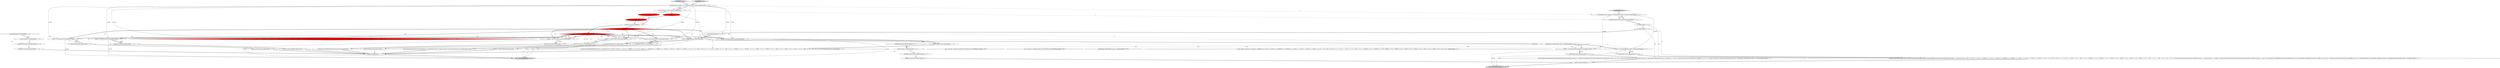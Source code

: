 digraph {
30 [style = filled, label = "_localctx = new ContinueContext(_localctx)@@@34@@@['1', '1', '0']", fillcolor = white, shape = ellipse image = "AAA0AAABBB1BBB"];
25 [style = filled, label = "{setState(169)match(DO)setState(170)block()setState(171)match(WHILE)setState(172)match(LP)setState(173)expression(0)setState(174)match(RP)}@@@12@@@['1', '1', '0']", fillcolor = white, shape = ellipse image = "AAA0AAABBB1BBB"];
20 [style = filled, label = "RecognitionException re@@@81@@@['1', '1', '0']", fillcolor = white, shape = diamond image = "AAA0AAABBB1BBB"];
4 [style = filled, label = "_localctx = new BreakContext(_localctx)@@@41@@@['1', '1', '0']", fillcolor = white, shape = ellipse image = "AAA0AAABBB1BBB"];
55 [style = filled, label = "_localctx.exception = re@@@128@@@['0', '0', '1']", fillcolor = white, shape = ellipse image = "AAA0AAABBB3BBB"];
60 [style = filled, label = "{setState(368)match(NEW)setState(369)match(TYPE)setState(374)_errHandler.sync(this)_alt = 1setState(385)_errHandler.sync(this)switch (getInterpreter().adaptivePredict(_input,32,_ctx)) {case 1:{setState(378)postdot()setState(382)_errHandler.sync(this)_alt = getInterpreter().adaptivePredict(_input,31,_ctx)while (_alt != 2 && _alt != org.antlr.v4.runtime.atn.ATN.INVALID_ALT_NUMBER) {if (_alt == 1) {{{setState(379)postfix()}}}setState(384)_errHandler.sync(this)_alt = getInterpreter().adaptivePredict(_input,31,_ctx)}}break}@@@13@@@['0', '0', '1']", fillcolor = white, shape = ellipse image = "AAA0AAABBB3BBB"];
59 [style = filled, label = "getInterpreter().adaptivePredict(_input,36,_ctx)@@@10@@@['0', '0', '1']", fillcolor = white, shape = diamond image = "AAA0AAABBB3BBB"];
39 [style = filled, label = "getInterpreter().adaptivePredict(_input,32,_ctx)@@@43@@@['0', '0', '1']", fillcolor = white, shape = diamond image = "AAA0AAABBB3BBB"];
41 [style = filled, label = "int _la@@@5@@@['0', '0', '1']", fillcolor = white, shape = ellipse image = "AAA0AAABBB3BBB"];
51 [style = filled, label = "_localctx = new NewinitializedarrayContext(_localctx)@@@68@@@['0', '0', '1']", fillcolor = white, shape = ellipse image = "AAA0AAABBB3BBB"];
52 [style = filled, label = "enterOuterAlt(_localctx,2)@@@69@@@['0', '0', '1']", fillcolor = white, shape = ellipse image = "AAA0AAABBB3BBB"];
38 [style = filled, label = "return _localctx@@@135@@@['0', '0', '1']", fillcolor = lightgray, shape = ellipse image = "AAA0AAABBB3BBB"];
0 [style = filled, label = "_localctx = new ReturnContext(_localctx)@@@48@@@['1', '1', '0']", fillcolor = white, shape = ellipse image = "AAA0AAABBB1BBB"];
23 [style = filled, label = "enterOuterAlt(_localctx,1)@@@11@@@['1', '1', '0']", fillcolor = white, shape = ellipse image = "AAA0AAABBB1BBB"];
42 [style = filled, label = "setState(409)@@@8@@@['0', '0', '1']", fillcolor = white, shape = ellipse image = "AAA0AAABBB3BBB"];
13 [style = filled, label = "enterOuterAlt(_localctx,5)@@@49@@@['1', '1', '0']", fillcolor = white, shape = ellipse image = "AAA0AAABBB1BBB"];
9 [style = filled, label = "_localctx.exception = re@@@82@@@['1', '1', '0']", fillcolor = white, shape = ellipse image = "AAA0AAABBB1BBB"];
46 [style = filled, label = "{setState(387)match(NEW)setState(388)match(TYPE)setState(389)match(LBRACE)setState(390)match(RBRACE)setState(391)match(LBRACK)setState(400)_la = _input.LA(1)if ((((_la) & ~0x3f) == 0 && ((1L << _la) & ((1L << LBRACE) | (1L << LP) | (1L << NEW) | (1L << BOOLNOT) | (1L << BWNOT) | (1L << ADD) | (1L << SUB) | (1L << INCR) | (1L << DECR))) != 0) || ((((_la - 72)) & ~0x3f) == 0 && ((1L << (_la - 72)) & ((1L << (OCTAL - 72)) | (1L << (HEX - 72)) | (1L << (INTEGER - 72)) | (1L << (DECIMAL - 72)) | (1L << (STRING - 72)) | (1L << (REGEX - 72)) | (1L << (TRUE - 72)) | (1L << (FALSE - 72)) | (1L << (NULL - 72)) | (1L << (TYPE - 72)) | (1L << (ID - 72)))) != 0)) {{setState(392)expression(0)setState(397)_errHandler.sync(this)_la = _input.LA(1)while (_la == COMMA) {{{setState(393)match(COMMA)setState(394)expression(0)}}setState(399)_errHandler.sync(this)_la = _input.LA(1)}}}setState(402)match(RBRACK)setState(406)_errHandler.sync(this)_alt = getInterpreter().adaptivePredict(_input,35,_ctx)while (_alt != 2 && _alt != org.antlr.v4.runtime.atn.ATN.INVALID_ALT_NUMBER) {if (_alt == 1) {{{setState(403)postfix()}}}setState(408)_errHandler.sync(this)_alt = getInterpreter().adaptivePredict(_input,35,_ctx)}}@@@70@@@['0', '0', '1']", fillcolor = white, shape = ellipse image = "AAA0AAABBB3BBB"];
2 [style = filled, label = "_errHandler.sync(this)@@@8@@@['1', '1', '0']", fillcolor = white, shape = ellipse image = "AAA0AAABBB1BBB"];
36 [style = filled, label = "int _la@@@5@@@['0', '1', '0']", fillcolor = red, shape = ellipse image = "AAA1AAABBB2BBB"];
48 [style = filled, label = "RecognitionException re@@@127@@@['0', '0', '1']", fillcolor = white, shape = diamond image = "AAA0AAABBB3BBB"];
50 [style = filled, label = "_localctx = new NewstandardarrayContext(_localctx)@@@11@@@['0', '0', '1']", fillcolor = white, shape = ellipse image = "AAA0AAABBB3BBB"];
40 [style = filled, label = "(((_la) & ~0x3f) == 0 && ((1L << _la) & ((1L << LBRACE) | (1L << LP) | (1L << NEW) | (1L << BOOLNOT) | (1L << BWNOT) | (1L << ADD) | (1L << SUB) | (1L << INCR) | (1L << DECR))) != 0) || ((((_la - 72)) & ~0x3f) == 0 && ((1L << (_la - 72)) & ((1L << (OCTAL - 72)) | (1L << (HEX - 72)) | (1L << (INTEGER - 72)) | (1L << (DECIMAL - 72)) | (1L << (STRING - 72)) | (1L << (REGEX - 72)) | (1L << (TRUE - 72)) | (1L << (FALSE - 72)) | (1L << (NULL - 72)) | (1L << (TYPE - 72)) | (1L << (ID - 72)))) != 0)@@@83@@@['0', '0', '1']", fillcolor = white, shape = diamond image = "AAA0AAABBB3BBB"];
5 [style = filled, label = "DstatementContext _localctx = new DstatementContext(_ctx,getState())@@@3@@@['1', '1', '0']", fillcolor = white, shape = ellipse image = "AAA0AAABBB1BBB"];
57 [style = filled, label = "ArrayinitializerContext _localctx = new ArrayinitializerContext(_ctx,getState())@@@3@@@['0', '0', '1']", fillcolor = white, shape = ellipse image = "AAA0AAABBB3BBB"];
11 [style = filled, label = "_errHandler.sync(this)@@@9@@@['1', '1', '1']", fillcolor = white, shape = ellipse image = "AAA0AAABBB1BBB"];
33 [style = filled, label = "setState(186)@@@7@@@['0', '1', '0']", fillcolor = red, shape = ellipse image = "AAA1AAABBB2BBB"];
28 [style = filled, label = "{setState(179)match(RETURN)setState(181)_la = _input.LA(1)if ((((_la) & ~0x3f) == 0 && ((1L << _la) & ((1L << LBRACE) | (1L << LP) | (1L << NEW) | (1L << BOOLNOT) | (1L << BWNOT) | (1L << ADD) | (1L << SUB) | (1L << INCR) | (1L << DECR))) != 0) || ((((_la - 72)) & ~0x3f) == 0 && ((1L << (_la - 72)) & ((1L << (OCTAL - 72)) | (1L << (HEX - 72)) | (1L << (INTEGER - 72)) | (1L << (DECIMAL - 72)) | (1L << (STRING - 72)) | (1L << (REGEX - 72)) | (1L << (TRUE - 72)) | (1L << (FALSE - 72)) | (1L << (NULL - 72)) | (1L << (TYPE - 72)) | (1L << (ID - 72)))) != 0)) {{setState(180)expression(0)}}}@@@50@@@['1', '1', '0']", fillcolor = white, shape = ellipse image = "AAA0AAABBB1BBB"];
53 [style = filled, label = "arrayinitializer['0', '0', '1']", fillcolor = lightgray, shape = diamond image = "AAA0AAABBB3BBB"];
54 [style = filled, label = "enterRule(_localctx,48,RULE_arrayinitializer)@@@4@@@['0', '0', '1']", fillcolor = white, shape = ellipse image = "AAA0AAABBB3BBB"];
15 [style = filled, label = "_localctx = new ThrowContext(_localctx)@@@63@@@['1', '1', '0']", fillcolor = white, shape = ellipse image = "AAA0AAABBB1BBB"];
31 [style = filled, label = "enterOuterAlt(_localctx,2)@@@28@@@['1', '1', '0']", fillcolor = white, shape = ellipse image = "AAA0AAABBB1BBB"];
27 [style = filled, label = "{setState(185)expression(0)}@@@74@@@['1', '1', '0']", fillcolor = white, shape = ellipse image = "AAA0AAABBB1BBB"];
37 [style = filled, label = "getInterpreter().adaptivePredict(_input,14,_ctx)@@@9@@@['0', '1', '0']", fillcolor = red, shape = diamond image = "AAA1AAABBB2BBB"];
3 [style = filled, label = "enterOuterAlt(_localctx,6)@@@64@@@['1', '1', '0']", fillcolor = white, shape = ellipse image = "AAA0AAABBB1BBB"];
34 [style = filled, label = "(((_la) & ~0x3f) == 0 && ((1L << _la) & ((1L << LBRACE) | (1L << LP) | (1L << NEW) | (1L << BOOLNOT) | (1L << BWNOT) | (1L << ADD) | (1L << SUB) | (1L << INCR) | (1L << DECR))) != 0) || ((((_la - 72)) & ~0x3f) == 0 && ((1L << (_la - 72)) & ((1L << (OCTAL - 72)) | (1L << (HEX - 72)) | (1L << (INTEGER - 72)) | (1L << (DECIMAL - 72)) | (1L << (STRING - 72)) | (1L << (REGEX - 72)) | (1L << (TRUE - 72)) | (1L << (FALSE - 72)) | (1L << (NULL - 72)) | (1L << (TYPE - 72)) | (1L << (ID - 72)))) != 0)@@@55@@@['0', '1', '0']", fillcolor = red, shape = diamond image = "AAA1AAABBB2BBB"];
29 [style = filled, label = "enterOuterAlt(_localctx,7)@@@73@@@['1', '1', '0']", fillcolor = white, shape = ellipse image = "AAA0AAABBB1BBB"];
7 [style = filled, label = "dstatement['1', '0', '0']", fillcolor = lightgray, shape = diamond image = "AAA0AAABBB1BBB"];
32 [style = filled, label = "{setState(183)match(THROW)setState(184)expression(0)}@@@65@@@['1', '1', '0']", fillcolor = white, shape = ellipse image = "AAA0AAABBB1BBB"];
44 [style = filled, label = "{exitRule()}@@@132@@@['0', '0', '1']", fillcolor = white, shape = ellipse image = "AAA0AAABBB3BBB"];
1 [style = filled, label = "_errHandler.reportError(this,re)@@@83@@@['1', '1', '0']", fillcolor = white, shape = ellipse image = "AAA0AAABBB1BBB"];
49 [style = filled, label = "enterOuterAlt(_localctx,1)@@@12@@@['0', '0', '1']", fillcolor = white, shape = ellipse image = "AAA0AAABBB3BBB"];
21 [style = filled, label = "{setState(177)match(CONTINUE)}@@@36@@@['1', '1', '0']", fillcolor = white, shape = ellipse image = "AAA0AAABBB1BBB"];
10 [style = filled, label = "enterRule(_localctx,10,RULE_dstatement)@@@4@@@['1', '1', '0']", fillcolor = white, shape = ellipse image = "AAA0AAABBB1BBB"];
58 [style = filled, label = "_alt != 2 && _alt != org.antlr.v4.runtime.atn.ATN.INVALID_ALT_NUMBER@@@110@@@['0', '0', '1']", fillcolor = white, shape = diamond image = "AAA0AAABBB3BBB"];
19 [style = filled, label = "enterOuterAlt(_localctx,4)@@@42@@@['1', '1', '0']", fillcolor = white, shape = ellipse image = "AAA0AAABBB1BBB"];
45 [style = filled, label = "int _alt@@@7@@@['0', '0', '1']", fillcolor = white, shape = ellipse image = "AAA0AAABBB3BBB"];
6 [style = filled, label = "enterOuterAlt(_localctx,3)@@@35@@@['1', '1', '0']", fillcolor = white, shape = ellipse image = "AAA0AAABBB1BBB"];
12 [style = filled, label = "setState(184)@@@6@@@['1', '0', '0']", fillcolor = red, shape = ellipse image = "AAA1AAABBB1BBB"];
16 [style = filled, label = "return _localctx@@@89@@@['1', '1', '0']", fillcolor = lightgray, shape = ellipse image = "AAA0AAABBB1BBB"];
43 [style = filled, label = "_errHandler.reportError(this,re)@@@129@@@['0', '0', '1']", fillcolor = white, shape = ellipse image = "AAA0AAABBB3BBB"];
47 [style = filled, label = "_alt != 2 && _alt != org.antlr.v4.runtime.atn.ATN.INVALID_ALT_NUMBER@@@40@@@['0', '0', '1']", fillcolor = white, shape = diamond image = "AAA0AAABBB3BBB"];
26 [style = filled, label = "{exitRule()}@@@86@@@['1', '1', '0']", fillcolor = white, shape = ellipse image = "AAA0AAABBB1BBB"];
35 [style = filled, label = "dstatement['0', '1', '0']", fillcolor = lightgray, shape = diamond image = "AAA0AAABBB2BBB"];
24 [style = filled, label = "{setState(178)match(BREAK)}@@@43@@@['1', '1', '0']", fillcolor = white, shape = ellipse image = "AAA0AAABBB1BBB"];
18 [style = filled, label = "{setState(176)declaration()}@@@29@@@['1', '1', '0']", fillcolor = white, shape = ellipse image = "AAA0AAABBB1BBB"];
22 [style = filled, label = "getInterpreter().adaptivePredict(_input,13,_ctx)@@@8@@@['1', '0', '0']", fillcolor = red, shape = diamond image = "AAA1AAABBB1BBB"];
56 [style = filled, label = "_errHandler.recover(this,re)@@@130@@@['0', '0', '1']", fillcolor = white, shape = ellipse image = "AAA0AAABBB3BBB"];
17 [style = filled, label = "_localctx = new ExprContext(_localctx)@@@72@@@['1', '1', '0']", fillcolor = white, shape = ellipse image = "AAA0AAABBB1BBB"];
8 [style = filled, label = "_localctx = new DeclContext(_localctx)@@@27@@@['1', '1', '0']", fillcolor = white, shape = ellipse image = "AAA0AAABBB1BBB"];
14 [style = filled, label = "_errHandler.recover(this,re)@@@84@@@['1', '1', '0']", fillcolor = white, shape = ellipse image = "AAA0AAABBB1BBB"];
37->0 [style = bold, label=""];
22->15 [style = bold, label=""];
0->13 [style = solid, label="_localctx"];
22->31 [style = dotted, label="true"];
0->13 [style = bold, label=""];
37->11 [style = bold, label=""];
20->9 [style = bold, label=""];
59->51 [style = bold, label=""];
37->3 [style = dotted, label="true"];
5->30 [style = solid, label="_localctx"];
37->15 [style = bold, label=""];
30->6 [style = bold, label=""];
36->33 [style = bold, label=""];
50->38 [style = solid, label="_localctx"];
22->30 [style = bold, label=""];
22->4 [style = bold, label=""];
19->24 [style = bold, label=""];
37->31 [style = dotted, label="true"];
22->8 [style = bold, label=""];
21->26 [style = bold, label=""];
12->2 [style = bold, label=""];
22->0 [style = bold, label=""];
15->16 [style = solid, label="_localctx"];
59->52 [style = dotted, label="true"];
5->10 [style = solid, label="_localctx"];
10->12 [style = bold, label=""];
5->4 [style = solid, label="_localctx"];
59->39 [style = dotted, label="true"];
0->51 [style = dashed, label="0"];
45->42 [style = bold, label=""];
41->45 [style = bold, label=""];
48->43 [style = dotted, label="true"];
57->54 [style = bold, label=""];
5->10 [style = bold, label=""];
23->25 [style = bold, label=""];
4->16 [style = solid, label="_localctx"];
22->29 [style = dotted, label="true"];
11->23 [style = solid, label="_localctx"];
22->19 [style = dotted, label="true"];
22->23 [style = dotted, label="true"];
48->55 [style = dotted, label="true"];
22->0 [style = dotted, label="true"];
4->19 [style = bold, label=""];
59->49 [style = dotted, label="true"];
37->19 [style = dotted, label="true"];
11->16 [style = solid, label="_localctx"];
51->52 [style = solid, label="_localctx"];
4->19 [style = solid, label="_localctx"];
54->41 [style = bold, label=""];
57->50 [style = solid, label="_localctx"];
32->26 [style = bold, label=""];
50->49 [style = bold, label=""];
44->38 [style = bold, label=""];
17->16 [style = solid, label="_localctx"];
59->51 [style = dotted, label="true"];
35->5 [style = bold, label=""];
36->28 [style = solid, label="_la"];
26->16 [style = bold, label=""];
29->27 [style = bold, label=""];
37->8 [style = dotted, label="true"];
7->5 [style = bold, label=""];
37->4 [style = dotted, label="true"];
22->37 [style = dashed, label="0"];
8->16 [style = solid, label="_localctx"];
41->46 [style = solid, label="_la"];
8->31 [style = solid, label="_localctx"];
13->52 [style = dashed, label="0"];
48->55 [style = bold, label=""];
25->26 [style = bold, label=""];
22->13 [style = dotted, label="true"];
22->17 [style = bold, label=""];
9->1 [style = bold, label=""];
22->4 [style = dotted, label="true"];
22->11 [style = bold, label=""];
27->26 [style = bold, label=""];
50->49 [style = solid, label="_localctx"];
60->44 [style = bold, label=""];
46->44 [style = bold, label=""];
11->59 [style = bold, label=""];
59->50 [style = bold, label=""];
5->15 [style = solid, label="_localctx"];
59->40 [style = dotted, label="true"];
12->33 [style = dashed, label="0"];
52->46 [style = bold, label=""];
20->9 [style = dotted, label="true"];
8->31 [style = bold, label=""];
37->11 [style = dotted, label="true"];
6->21 [style = bold, label=""];
37->30 [style = bold, label=""];
18->26 [style = bold, label=""];
20->14 [style = dotted, label="true"];
48->56 [style = dotted, label="true"];
45->60 [style = solid, label="_alt"];
30->16 [style = solid, label="_localctx"];
28->26 [style = bold, label=""];
5->57 [style = dashed, label="0"];
51->52 [style = bold, label=""];
15->3 [style = bold, label=""];
37->15 [style = dotted, label="true"];
22->59 [style = dashed, label="0"];
24->26 [style = bold, label=""];
59->50 [style = dotted, label="true"];
37->6 [style = dotted, label="true"];
51->38 [style = solid, label="_localctx"];
5->11 [style = solid, label="_localctx"];
20->1 [style = dotted, label="true"];
42->11 [style = bold, label=""];
37->0 [style = dotted, label="true"];
49->60 [style = bold, label=""];
22->3 [style = dotted, label="true"];
55->43 [style = bold, label=""];
0->16 [style = solid, label="_localctx"];
59->58 [style = dotted, label="true"];
30->6 [style = solid, label="_localctx"];
57->54 [style = solid, label="_localctx"];
37->34 [style = dotted, label="true"];
37->8 [style = bold, label=""];
22->15 [style = dotted, label="true"];
15->3 [style = solid, label="_localctx"];
33->2 [style = bold, label=""];
5->17 [style = solid, label="_localctx"];
53->57 [style = bold, label=""];
37->17 [style = bold, label=""];
17->29 [style = solid, label="_localctx"];
11->50 [style = dashed, label="0"];
31->18 [style = bold, label=""];
22->11 [style = dotted, label="true"];
37->29 [style = dotted, label="true"];
5->0 [style = solid, label="_localctx"];
22->6 [style = dotted, label="true"];
37->4 [style = bold, label=""];
37->30 [style = dotted, label="true"];
10->36 [style = bold, label=""];
37->17 [style = dotted, label="true"];
14->26 [style = bold, label=""];
10->54 [style = dashed, label="0"];
5->8 [style = solid, label="_localctx"];
22->8 [style = dotted, label="true"];
45->46 [style = solid, label="_alt"];
59->47 [style = dotted, label="true"];
22->17 [style = dotted, label="true"];
1->14 [style = bold, label=""];
37->23 [style = dotted, label="true"];
2->37 [style = bold, label=""];
2->22 [style = bold, label=""];
3->32 [style = bold, label=""];
17->29 [style = bold, label=""];
22->30 [style = dotted, label="true"];
11->23 [style = bold, label=""];
56->44 [style = bold, label=""];
37->13 [style = dotted, label="true"];
43->56 [style = bold, label=""];
13->28 [style = bold, label=""];
57->51 [style = solid, label="_localctx"];
}
